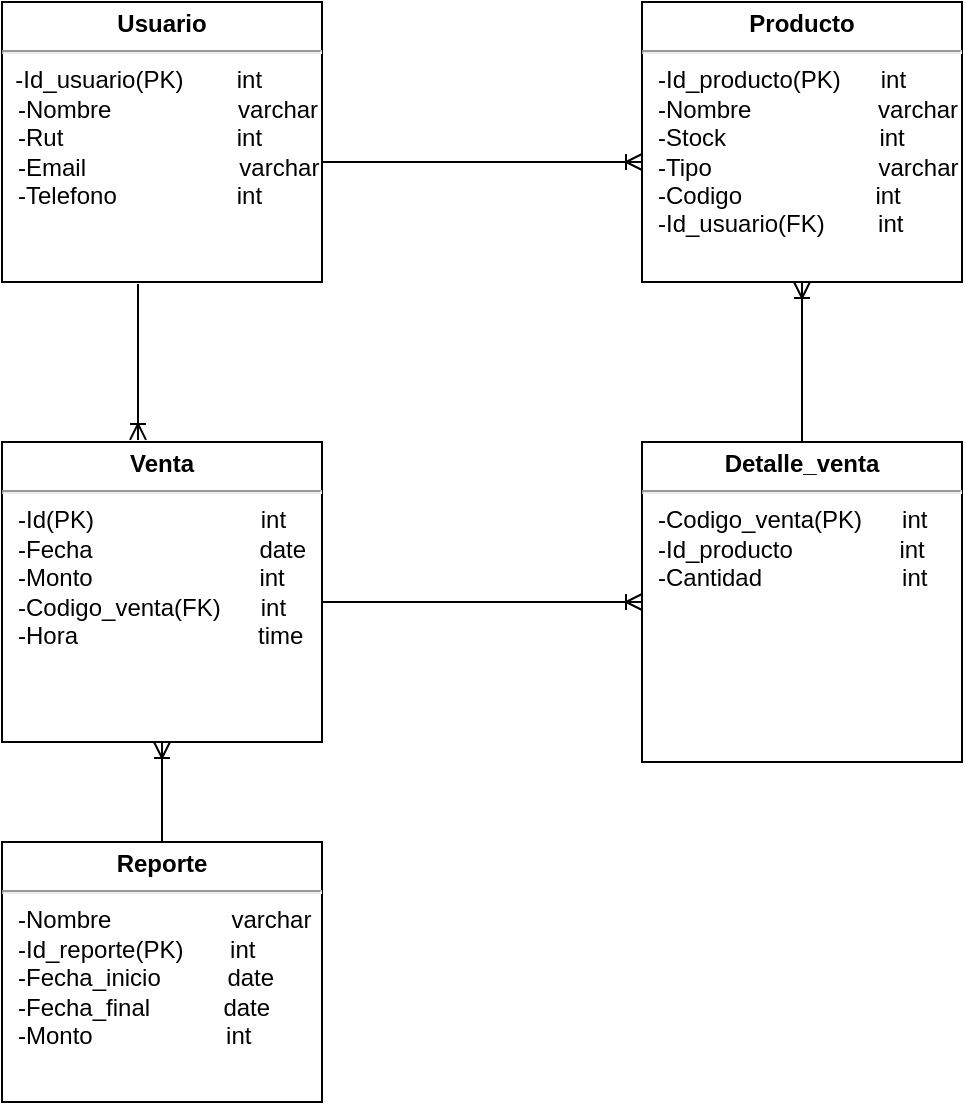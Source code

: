 <mxfile version="13.2.0" type="google"><diagram name="Page-1" id="efa7a0a1-bf9b-a30e-e6df-94a7791c09e9"><mxGraphModel dx="1422" dy="762" grid="1" gridSize="10" guides="1" tooltips="1" connect="1" arrows="1" fold="1" page="1" pageScale="1" pageWidth="826" pageHeight="1169" background="#ffffff" math="0" shadow="0"><root><mxCell id="0"/><mxCell id="1" parent="0"/><mxCell id="oV9pUVMtIodZtBnaf0g6-114" value="&lt;p style=&quot;margin: 4px 0px 0px ; text-align: center&quot;&gt;&lt;b&gt;Usuario&lt;/b&gt;&lt;/p&gt;&lt;hr&gt;&amp;nbsp; -Id_usuario(PK)&amp;nbsp; &amp;nbsp; &amp;nbsp; &amp;nbsp; int&lt;br&gt;&lt;p style=&quot;margin: 0px ; margin-left: 8px&quot;&gt;-Nombre&amp;nbsp; &amp;nbsp; &amp;nbsp; &amp;nbsp; &amp;nbsp; &amp;nbsp; &amp;nbsp; &amp;nbsp; &amp;nbsp; &amp;nbsp;varchar&lt;/p&gt;&lt;p style=&quot;margin: 0px ; margin-left: 8px&quot;&gt;-Rut&amp;nbsp; &amp;nbsp; &amp;nbsp; &amp;nbsp; &amp;nbsp; &amp;nbsp; &amp;nbsp; &amp;nbsp; &amp;nbsp; &amp;nbsp; &amp;nbsp; &amp;nbsp; &amp;nbsp; int&lt;/p&gt;&lt;p style=&quot;margin: 0px ; margin-left: 8px&quot;&gt;-Email&amp;nbsp; &amp;nbsp; &amp;nbsp; &amp;nbsp; &amp;nbsp; &amp;nbsp; &amp;nbsp; &amp;nbsp; &amp;nbsp; &amp;nbsp; &amp;nbsp; &amp;nbsp;varchar&lt;/p&gt;&lt;p style=&quot;margin: 0px ; margin-left: 8px&quot;&gt;-Telefono&amp;nbsp; &amp;nbsp; &amp;nbsp; &amp;nbsp; &amp;nbsp; &amp;nbsp; &amp;nbsp; &amp;nbsp; &amp;nbsp; int&lt;/p&gt;&lt;p style=&quot;margin: 0px ; margin-left: 8px&quot;&gt;&lt;br&gt;&lt;/p&gt;" style="verticalAlign=top;align=left;overflow=fill;fontSize=12;fontFamily=Helvetica;html=1;" parent="1" vertex="1"><mxGeometry x="40" y="60" width="160" height="140" as="geometry"/></mxCell><mxCell id="oV9pUVMtIodZtBnaf0g6-119" value="&lt;p style=&quot;margin: 4px 0px 0px ; text-align: center&quot;&gt;&lt;b&gt;Producto&lt;/b&gt;&lt;/p&gt;&lt;hr&gt;&lt;p style=&quot;margin: 0px ; margin-left: 8px&quot;&gt;-Id_producto(PK)&amp;nbsp; &amp;nbsp; &amp;nbsp; int&lt;/p&gt;&lt;p style=&quot;margin: 0px ; margin-left: 8px&quot;&gt;-Nombre&amp;nbsp; &amp;nbsp; &amp;nbsp; &amp;nbsp; &amp;nbsp; &amp;nbsp; &amp;nbsp; &amp;nbsp; &amp;nbsp; &amp;nbsp;varchar&lt;/p&gt;&lt;p style=&quot;margin: 0px ; margin-left: 8px&quot;&gt;-Stock&amp;nbsp; &amp;nbsp; &amp;nbsp; &amp;nbsp; &amp;nbsp; &amp;nbsp; &amp;nbsp; &amp;nbsp; &amp;nbsp; &amp;nbsp; &amp;nbsp; &amp;nbsp;int&lt;/p&gt;&lt;p style=&quot;margin: 0px ; margin-left: 8px&quot;&gt;-Tipo&amp;nbsp; &amp;nbsp; &amp;nbsp; &amp;nbsp; &amp;nbsp; &amp;nbsp; &amp;nbsp; &amp;nbsp; &amp;nbsp; &amp;nbsp; &amp;nbsp; &amp;nbsp; &amp;nbsp;varchar&lt;/p&gt;&lt;p style=&quot;margin: 0px ; margin-left: 8px&quot;&gt;-Codigo&amp;nbsp; &amp;nbsp; &amp;nbsp; &amp;nbsp; &amp;nbsp; &amp;nbsp; &amp;nbsp; &amp;nbsp; &amp;nbsp; &amp;nbsp; int&lt;/p&gt;&lt;p style=&quot;margin: 0px ; margin-left: 8px&quot;&gt;-Id_usuario(FK)&amp;nbsp; &amp;nbsp; &amp;nbsp; &amp;nbsp; int&lt;/p&gt;" style="verticalAlign=top;align=left;overflow=fill;fontSize=12;fontFamily=Helvetica;html=1;" parent="1" vertex="1"><mxGeometry x="360" y="60" width="160" height="140" as="geometry"/></mxCell><mxCell id="oV9pUVMtIodZtBnaf0g6-125" value="" style="edgeStyle=entityRelationEdgeStyle;fontSize=12;html=1;endArrow=ERoneToMany;" parent="1" edge="1"><mxGeometry width="100" height="100" relative="1" as="geometry"><mxPoint x="200" y="140" as="sourcePoint"/><mxPoint x="360" y="140" as="targetPoint"/></mxGeometry></mxCell><mxCell id="oV9pUVMtIodZtBnaf0g6-134" value="&lt;p style=&quot;margin: 4px 0px 0px ; text-align: center&quot;&gt;&lt;b&gt;Venta&lt;/b&gt;&lt;/p&gt;&lt;hr&gt;&lt;p style=&quot;margin: 0px ; margin-left: 8px&quot;&gt;-Id(PK)&amp;nbsp; &amp;nbsp; &amp;nbsp; &amp;nbsp; &amp;nbsp; &amp;nbsp; &amp;nbsp; &amp;nbsp; &amp;nbsp; &amp;nbsp; &amp;nbsp; &amp;nbsp; &amp;nbsp;int&lt;/p&gt;&lt;p style=&quot;margin: 0px ; margin-left: 8px&quot;&gt;-Fecha&amp;nbsp; &amp;nbsp; &amp;nbsp; &amp;nbsp; &amp;nbsp; &amp;nbsp; &amp;nbsp; &amp;nbsp; &amp;nbsp; &amp;nbsp; &amp;nbsp; &amp;nbsp; &amp;nbsp;date&lt;br&gt;-Monto&amp;nbsp; &amp;nbsp; &amp;nbsp; &amp;nbsp; &amp;nbsp; &amp;nbsp; &amp;nbsp; &amp;nbsp; &amp;nbsp; &amp;nbsp; &amp;nbsp; &amp;nbsp; &amp;nbsp;int&lt;br&gt;-Codigo_venta(FK)&amp;nbsp; &amp;nbsp; &amp;nbsp; int&lt;/p&gt;&lt;p style=&quot;margin: 0px ; margin-left: 8px&quot;&gt;-Hora&amp;nbsp; &amp;nbsp; &amp;nbsp; &amp;nbsp; &amp;nbsp; &amp;nbsp; &amp;nbsp; &amp;nbsp; &amp;nbsp; &amp;nbsp; &amp;nbsp; &amp;nbsp; &amp;nbsp; &amp;nbsp;time&lt;/p&gt;" style="verticalAlign=top;align=left;overflow=fill;fontSize=12;fontFamily=Helvetica;html=1;" parent="1" vertex="1"><mxGeometry x="40" y="280" width="160" height="150" as="geometry"/></mxCell><mxCell id="oV9pUVMtIodZtBnaf0g6-135" value="" style="fontSize=12;html=1;endArrow=ERoneToMany;entryX=0.425;entryY=-0.007;entryDx=0;entryDy=0;entryPerimeter=0;exitX=0.425;exitY=1.007;exitDx=0;exitDy=0;exitPerimeter=0;" parent="1" source="oV9pUVMtIodZtBnaf0g6-114" target="oV9pUVMtIodZtBnaf0g6-134" edge="1"><mxGeometry width="100" height="100" relative="1" as="geometry"><mxPoint x="-80" y="200" as="sourcePoint"/><mxPoint x="110" y="270" as="targetPoint"/><Array as="points"/></mxGeometry></mxCell><mxCell id="oV9pUVMtIodZtBnaf0g6-138" value="" style="fontSize=12;html=1;endArrow=ERoneToMany;" parent="1" target="oV9pUVMtIodZtBnaf0g6-139" edge="1"><mxGeometry width="100" height="100" relative="1" as="geometry"><mxPoint x="200" y="360" as="sourcePoint"/><mxPoint x="360" y="360" as="targetPoint"/></mxGeometry></mxCell><mxCell id="oV9pUVMtIodZtBnaf0g6-139" value="&lt;p style=&quot;margin: 4px 0px 0px ; text-align: center&quot;&gt;&lt;b&gt;Detalle_venta&lt;/b&gt;&lt;/p&gt;&lt;hr&gt;&lt;p style=&quot;margin: 0px ; margin-left: 8px&quot;&gt;-Codigo_venta(PK)&amp;nbsp; &amp;nbsp; &amp;nbsp; int&lt;/p&gt;&lt;p style=&quot;margin: 0px ; margin-left: 8px&quot;&gt;-Id_producto&amp;nbsp; &amp;nbsp; &amp;nbsp; &amp;nbsp; &amp;nbsp; &amp;nbsp; &amp;nbsp; &amp;nbsp; int&amp;nbsp;&lt;/p&gt;&lt;p style=&quot;margin: 0px ; margin-left: 8px&quot;&gt;-Cantidad&amp;nbsp; &amp;nbsp; &amp;nbsp; &amp;nbsp; &amp;nbsp; &amp;nbsp; &amp;nbsp; &amp;nbsp; &amp;nbsp; &amp;nbsp; &amp;nbsp;int&lt;/p&gt;" style="verticalAlign=top;align=left;overflow=fill;fontSize=12;fontFamily=Helvetica;html=1;" parent="1" vertex="1"><mxGeometry x="360" y="280" width="160" height="160" as="geometry"/></mxCell><mxCell id="oV9pUVMtIodZtBnaf0g6-141" value="" style="fontSize=12;html=1;endArrow=ERoneToMany;entryX=0.5;entryY=1;entryDx=0;entryDy=0;exitX=0.5;exitY=0;exitDx=0;exitDy=0;" parent="1" source="oV9pUVMtIodZtBnaf0g6-139" target="oV9pUVMtIodZtBnaf0g6-119" edge="1"><mxGeometry width="100" height="100" relative="1" as="geometry"><mxPoint x="280" y="340" as="sourcePoint"/><mxPoint x="380" y="240" as="targetPoint"/></mxGeometry></mxCell><mxCell id="oV9pUVMtIodZtBnaf0g6-142" value="" style="fontSize=12;html=1;endArrow=ERoneToMany;entryX=0.5;entryY=1;entryDx=0;entryDy=0;exitX=0.5;exitY=0;exitDx=0;exitDy=0;" parent="1" source="oV9pUVMtIodZtBnaf0g6-143" edge="1" target="oV9pUVMtIodZtBnaf0g6-134"><mxGeometry width="100" height="100" relative="1" as="geometry"><mxPoint x="240" y="460" as="sourcePoint"/><mxPoint x="120" y="480" as="targetPoint"/></mxGeometry></mxCell><mxCell id="oV9pUVMtIodZtBnaf0g6-143" value="&lt;p style=&quot;margin: 4px 0px 0px ; text-align: center&quot;&gt;&lt;b&gt;Reporte&lt;/b&gt;&lt;/p&gt;&lt;hr&gt;&lt;p style=&quot;margin: 0px ; margin-left: 8px&quot;&gt;-Nombre&amp;nbsp; &amp;nbsp; &amp;nbsp; &amp;nbsp; &amp;nbsp; &amp;nbsp; &amp;nbsp; &amp;nbsp; &amp;nbsp; varchar&lt;/p&gt;&lt;p style=&quot;margin: 0px ; margin-left: 8px&quot;&gt;-Id_reporte(PK)&amp;nbsp; &amp;nbsp; &amp;nbsp; &amp;nbsp;int&lt;/p&gt;&lt;p style=&quot;margin: 0px ; margin-left: 8px&quot;&gt;-Fecha_inicio&amp;nbsp; &amp;nbsp; &amp;nbsp; &amp;nbsp; &amp;nbsp; date&lt;/p&gt;&lt;p style=&quot;margin: 0px ; margin-left: 8px&quot;&gt;-Fecha_final&amp;nbsp; &amp;nbsp; &amp;nbsp; &amp;nbsp; &amp;nbsp; &amp;nbsp;date&lt;/p&gt;&lt;p style=&quot;margin: 0px ; margin-left: 8px&quot;&gt;-Monto&amp;nbsp; &amp;nbsp; &amp;nbsp; &amp;nbsp; &amp;nbsp; &amp;nbsp; &amp;nbsp; &amp;nbsp; &amp;nbsp; &amp;nbsp; int&lt;/p&gt;" style="verticalAlign=top;align=left;overflow=fill;fontSize=12;fontFamily=Helvetica;html=1;" parent="1" vertex="1"><mxGeometry x="40" y="480" width="160" height="130" as="geometry"/></mxCell></root></mxGraphModel></diagram></mxfile>
